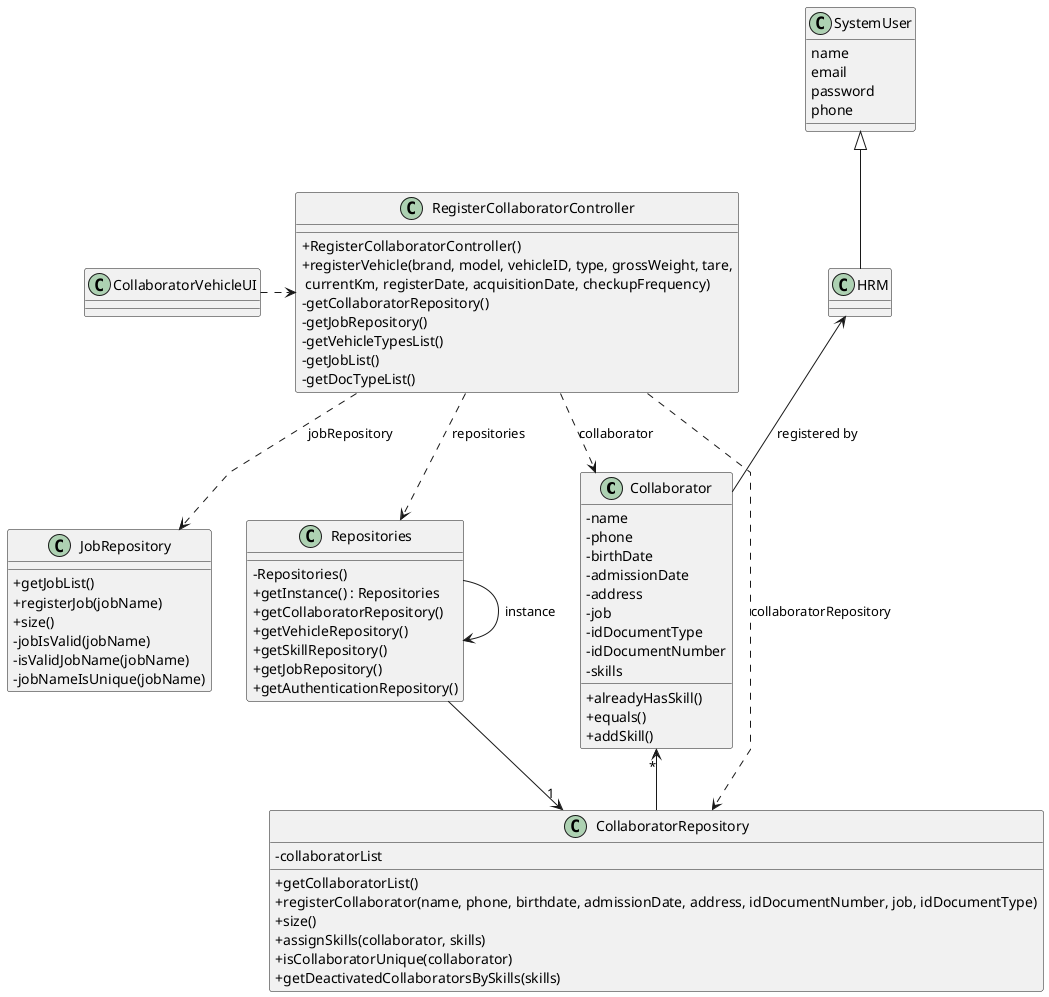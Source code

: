 @startuml
'skinparam monochrome true
skinparam packageStyle rectangle
skinparam shadowing false
skinparam linetype polyline
'skinparam linetype orto

skinparam classAttributeIconSize 0

'left to right direction

class Collaborator {
    - name
    - phone
    - birthDate
    - admissionDate
    - address
    - job
    - idDocumentType
    - idDocumentNumber
    - skills
    + alreadyHasSkill()
    + equals()
    + addSkill()
}

class Repositories {


    - Repositories()
    + getInstance() : Repositories
    + getCollaboratorRepository()
    + getVehicleRepository()
    + getSkillRepository()
    + getJobRepository()
    + getAuthenticationRepository()
}

class CollaboratorRepository {
    - collaboratorList
    + getCollaboratorList()
    + registerCollaborator(name, phone, birthdate, admissionDate, address, idDocumentNumber, job, idDocumentType)
    + size()
    + assignSkills(collaborator, skills)
    + isCollaboratorUnique(collaborator)
    +getDeactivatedCollaboratorsBySkills(skills)

}

class RegisterCollaboratorController {

    + RegisterCollaboratorController()
    + registerVehicle(brand, model, vehicleID, type, grossWeight, tare,\n currentKm, registerDate, acquisitionDate, checkupFrequency)
    - getCollaboratorRepository()
    - getJobRepository()
    - getVehicleTypesList()
    - getJobList()
    - getDocTypeList()
}

class JobRepository {
    + getJobList()
    + registerJob(jobName)
    + size()
    - jobIsValid(jobName)
    - isValidJobName(jobName)
    - jobNameIsUnique(jobName)
}

class HRM {}

class SystemUser {
    name
    email
    password
    phone
}


SystemUser <|-- HRM
HRM  <-- Collaborator : registered by
RegisterCollaboratorController ..> Repositories : repositories
RegisterCollaboratorController ..> CollaboratorRepository : collaboratorRepository
RegisterCollaboratorController ..> JobRepository : jobRepository
RegisterCollaboratorController ..> Collaborator : collaborator

CollaboratorVehicleUI .> RegisterCollaboratorController
Repositories -->"1" CollaboratorRepository
Repositories -> Repositories : instance
Collaborator "*" <-- CollaboratorRepository

@enduml
